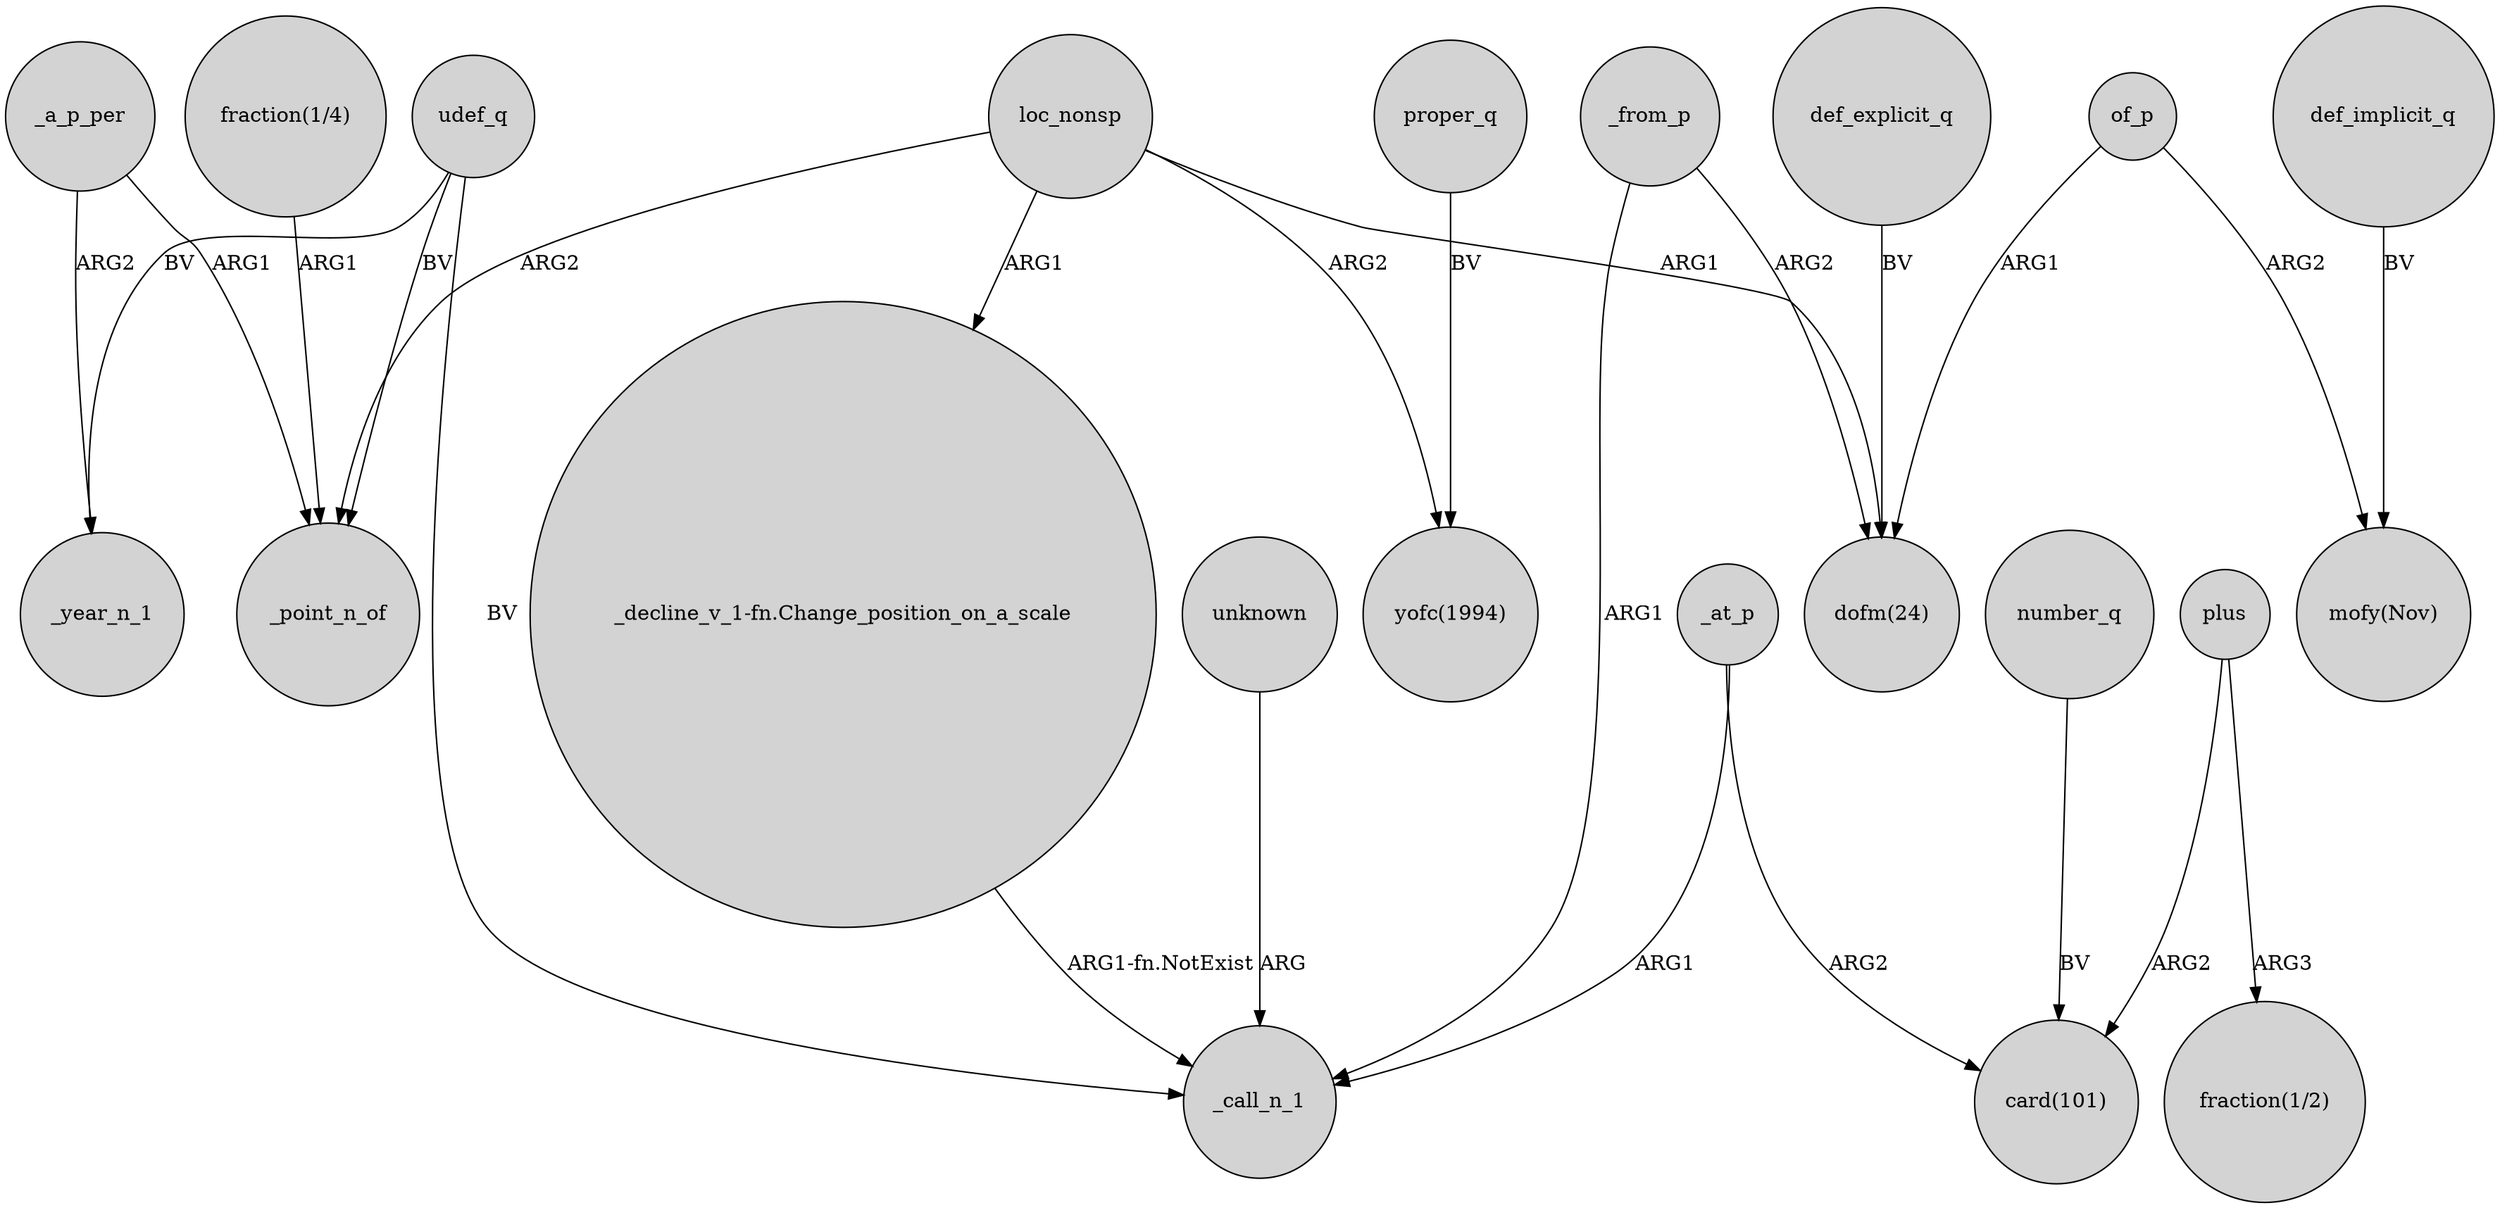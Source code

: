 digraph {
	node [shape=circle style=filled]
	loc_nonsp -> _point_n_of [label=ARG2]
	loc_nonsp -> "_decline_v_1-fn.Change_position_on_a_scale" [label=ARG1]
	_a_p_per -> _year_n_1 [label=ARG2]
	udef_q -> _point_n_of [label=BV]
	_from_p -> _call_n_1 [label=ARG1]
	unknown -> _call_n_1 [label=ARG]
	proper_q -> "yofc(1994)" [label=BV]
	def_explicit_q -> "dofm(24)" [label=BV]
	loc_nonsp -> "dofm(24)" [label=ARG1]
	number_q -> "card(101)" [label=BV]
	loc_nonsp -> "yofc(1994)" [label=ARG2]
	plus -> "card(101)" [label=ARG2]
	_from_p -> "dofm(24)" [label=ARG2]
	"fraction(1/4)" -> _point_n_of [label=ARG1]
	_at_p -> _call_n_1 [label=ARG1]
	of_p -> "dofm(24)" [label=ARG1]
	plus -> "fraction(1/2)" [label=ARG3]
	_a_p_per -> _point_n_of [label=ARG1]
	udef_q -> _year_n_1 [label=BV]
	of_p -> "mofy(Nov)" [label=ARG2]
	"_decline_v_1-fn.Change_position_on_a_scale" -> _call_n_1 [label="ARG1-fn.NotExist"]
	def_implicit_q -> "mofy(Nov)" [label=BV]
	_at_p -> "card(101)" [label=ARG2]
	udef_q -> _call_n_1 [label=BV]
}
